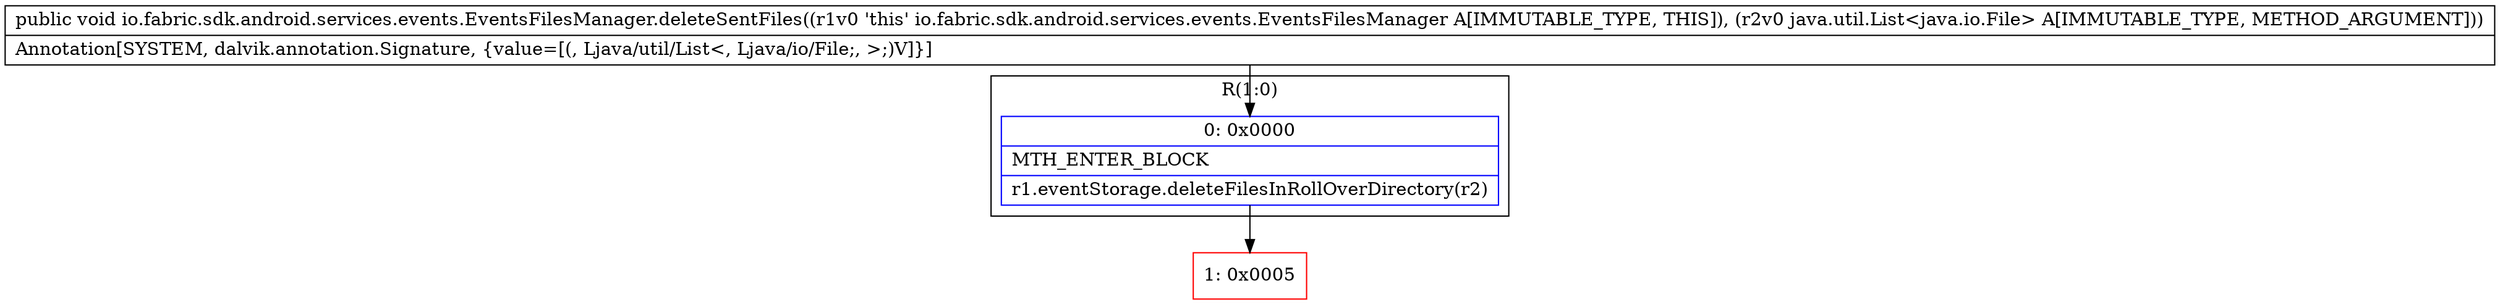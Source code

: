 digraph "CFG forio.fabric.sdk.android.services.events.EventsFilesManager.deleteSentFiles(Ljava\/util\/List;)V" {
subgraph cluster_Region_1258122452 {
label = "R(1:0)";
node [shape=record,color=blue];
Node_0 [shape=record,label="{0\:\ 0x0000|MTH_ENTER_BLOCK\l|r1.eventStorage.deleteFilesInRollOverDirectory(r2)\l}"];
}
Node_1 [shape=record,color=red,label="{1\:\ 0x0005}"];
MethodNode[shape=record,label="{public void io.fabric.sdk.android.services.events.EventsFilesManager.deleteSentFiles((r1v0 'this' io.fabric.sdk.android.services.events.EventsFilesManager A[IMMUTABLE_TYPE, THIS]), (r2v0 java.util.List\<java.io.File\> A[IMMUTABLE_TYPE, METHOD_ARGUMENT]))  | Annotation[SYSTEM, dalvik.annotation.Signature, \{value=[(, Ljava\/util\/List\<, Ljava\/io\/File;, \>;)V]\}]\l}"];
MethodNode -> Node_0;
Node_0 -> Node_1;
}

